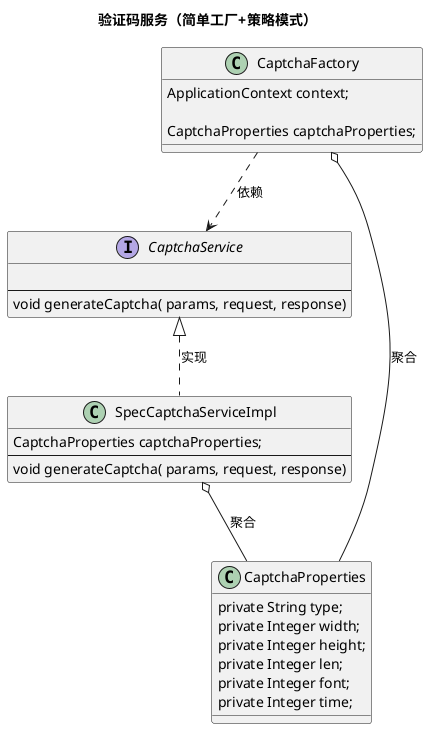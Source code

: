 @startuml
title 验证码服务（简单工厂+策略模式）

' 策略模式中的-抽象策略
' 工厂模式中的-抽象工厂
interface CaptchaService {

--
    void generateCaptcha( params, request, response)
}

' 工厂类
class CaptchaFactory {
    ApplicationContext context;

    CaptchaProperties captchaProperties;
}
CaptchaFactory ..> CaptchaService:依赖

' 具体策略
class SpecCaptchaServiceImpl {
    CaptchaProperties captchaProperties;
--
    void generateCaptcha( params, request, response)
}

'  SpecCaptchaServiceImpl 实现了 CaptchaService
CaptchaService <|.. SpecCaptchaServiceImpl : 实现

' normal 类型的验证码配置
class CaptchaProperties {
    private String type;
    private Integer width;
    private Integer height;
    private Integer len;
    private Integer font;
    private Integer time;
}

SpecCaptchaServiceImpl o-- CaptchaProperties:聚合
CaptchaFactory o-- CaptchaProperties:聚合
@enduml